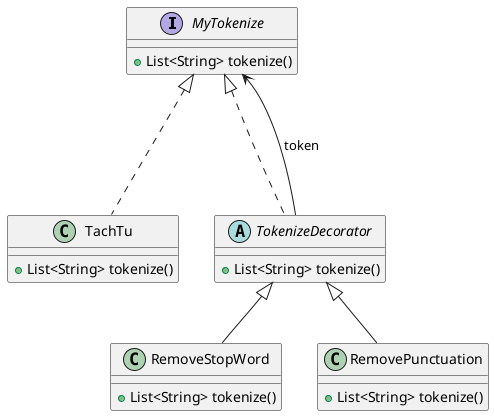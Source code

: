 @startuml
'https://plantuml.com/class-diagram

interface MyTokenize
{
    + List<String> tokenize()
}
class TachTu{
    +List<String> tokenize()
}

MyTokenize <|... TachTu
MyTokenize <|... TokenizeDecorator

abstract class TokenizeDecorator{
    +List<String> tokenize()
}
class RemoveStopWord{
    +List<String> tokenize()
}
class RemovePunctuation{
    +List<String> tokenize()
}

TokenizeDecorator--> MyTokenize : token
TokenizeDecorator <|-- RemoveStopWord
TokenizeDecorator <|-- RemovePunctuation


@enduml